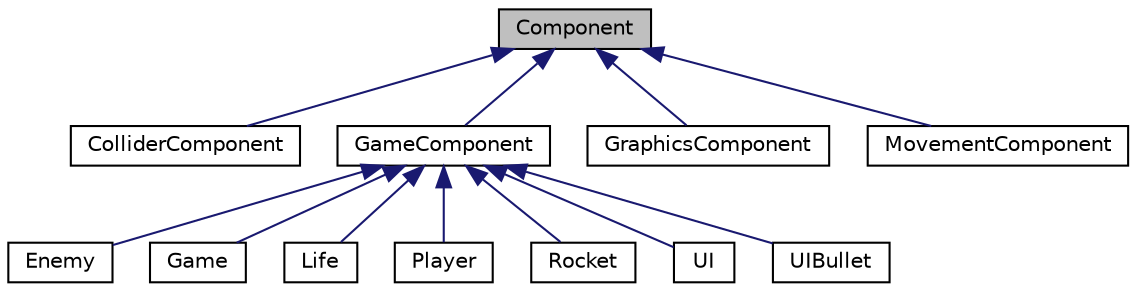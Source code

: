 digraph "Component"
{
  edge [fontname="Helvetica",fontsize="10",labelfontname="Helvetica",labelfontsize="10"];
  node [fontname="Helvetica",fontsize="10",shape=record];
  Node0 [label="Component",height=0.2,width=0.4,color="black", fillcolor="grey75", style="filled", fontcolor="black"];
  Node0 -> Node1 [dir="back",color="midnightblue",fontsize="10",style="solid"];
  Node1 [label="ColliderComponent",height=0.2,width=0.4,color="black", fillcolor="white", style="filled",URL="$class_collider_component.html",tooltip="Component contenant la hitbox du GameObject qui le contient. "];
  Node0 -> Node2 [dir="back",color="midnightblue",fontsize="10",style="solid"];
  Node2 [label="GameComponent",height=0.2,width=0.4,color="black", fillcolor="white", style="filled",URL="$class_game_component.html",tooltip="Classe de base des scripts utilisateurs. "];
  Node2 -> Node3 [dir="back",color="midnightblue",fontsize="10",style="solid"];
  Node3 [label="Enemy",height=0.2,width=0.4,color="black", fillcolor="white", style="filled",URL="$class_enemy.html"];
  Node2 -> Node4 [dir="back",color="midnightblue",fontsize="10",style="solid"];
  Node4 [label="Game",height=0.2,width=0.4,color="black", fillcolor="white", style="filled",URL="$class_game.html"];
  Node2 -> Node5 [dir="back",color="midnightblue",fontsize="10",style="solid"];
  Node5 [label="Life",height=0.2,width=0.4,color="black", fillcolor="white", style="filled",URL="$class_life.html",tooltip="Script gerant le vie d&#39;un gameobject. "];
  Node2 -> Node6 [dir="back",color="midnightblue",fontsize="10",style="solid"];
  Node6 [label="Player",height=0.2,width=0.4,color="black", fillcolor="white", style="filled",URL="$class_player.html"];
  Node2 -> Node7 [dir="back",color="midnightblue",fontsize="10",style="solid"];
  Node7 [label="Rocket",height=0.2,width=0.4,color="black", fillcolor="white", style="filled",URL="$class_rocket.html"];
  Node2 -> Node8 [dir="back",color="midnightblue",fontsize="10",style="solid"];
  Node8 [label="UI",height=0.2,width=0.4,color="black", fillcolor="white", style="filled",URL="$class_u_i.html"];
  Node2 -> Node9 [dir="back",color="midnightblue",fontsize="10",style="solid"];
  Node9 [label="UIBullet",height=0.2,width=0.4,color="black", fillcolor="white", style="filled",URL="$class_u_i_bullet.html"];
  Node0 -> Node10 [dir="back",color="midnightblue",fontsize="10",style="solid"];
  Node10 [label="GraphicsComponent",height=0.2,width=0.4,color="black", fillcolor="white", style="filled",URL="$class_graphics_component.html",tooltip="Component contenant un sprite a afficher dans la console. "];
  Node0 -> Node11 [dir="back",color="midnightblue",fontsize="10",style="solid"];
  Node11 [label="MovementComponent",height=0.2,width=0.4,color="black", fillcolor="white", style="filled",URL="$class_movement_component.html",tooltip="Component une velocite. "];
}
